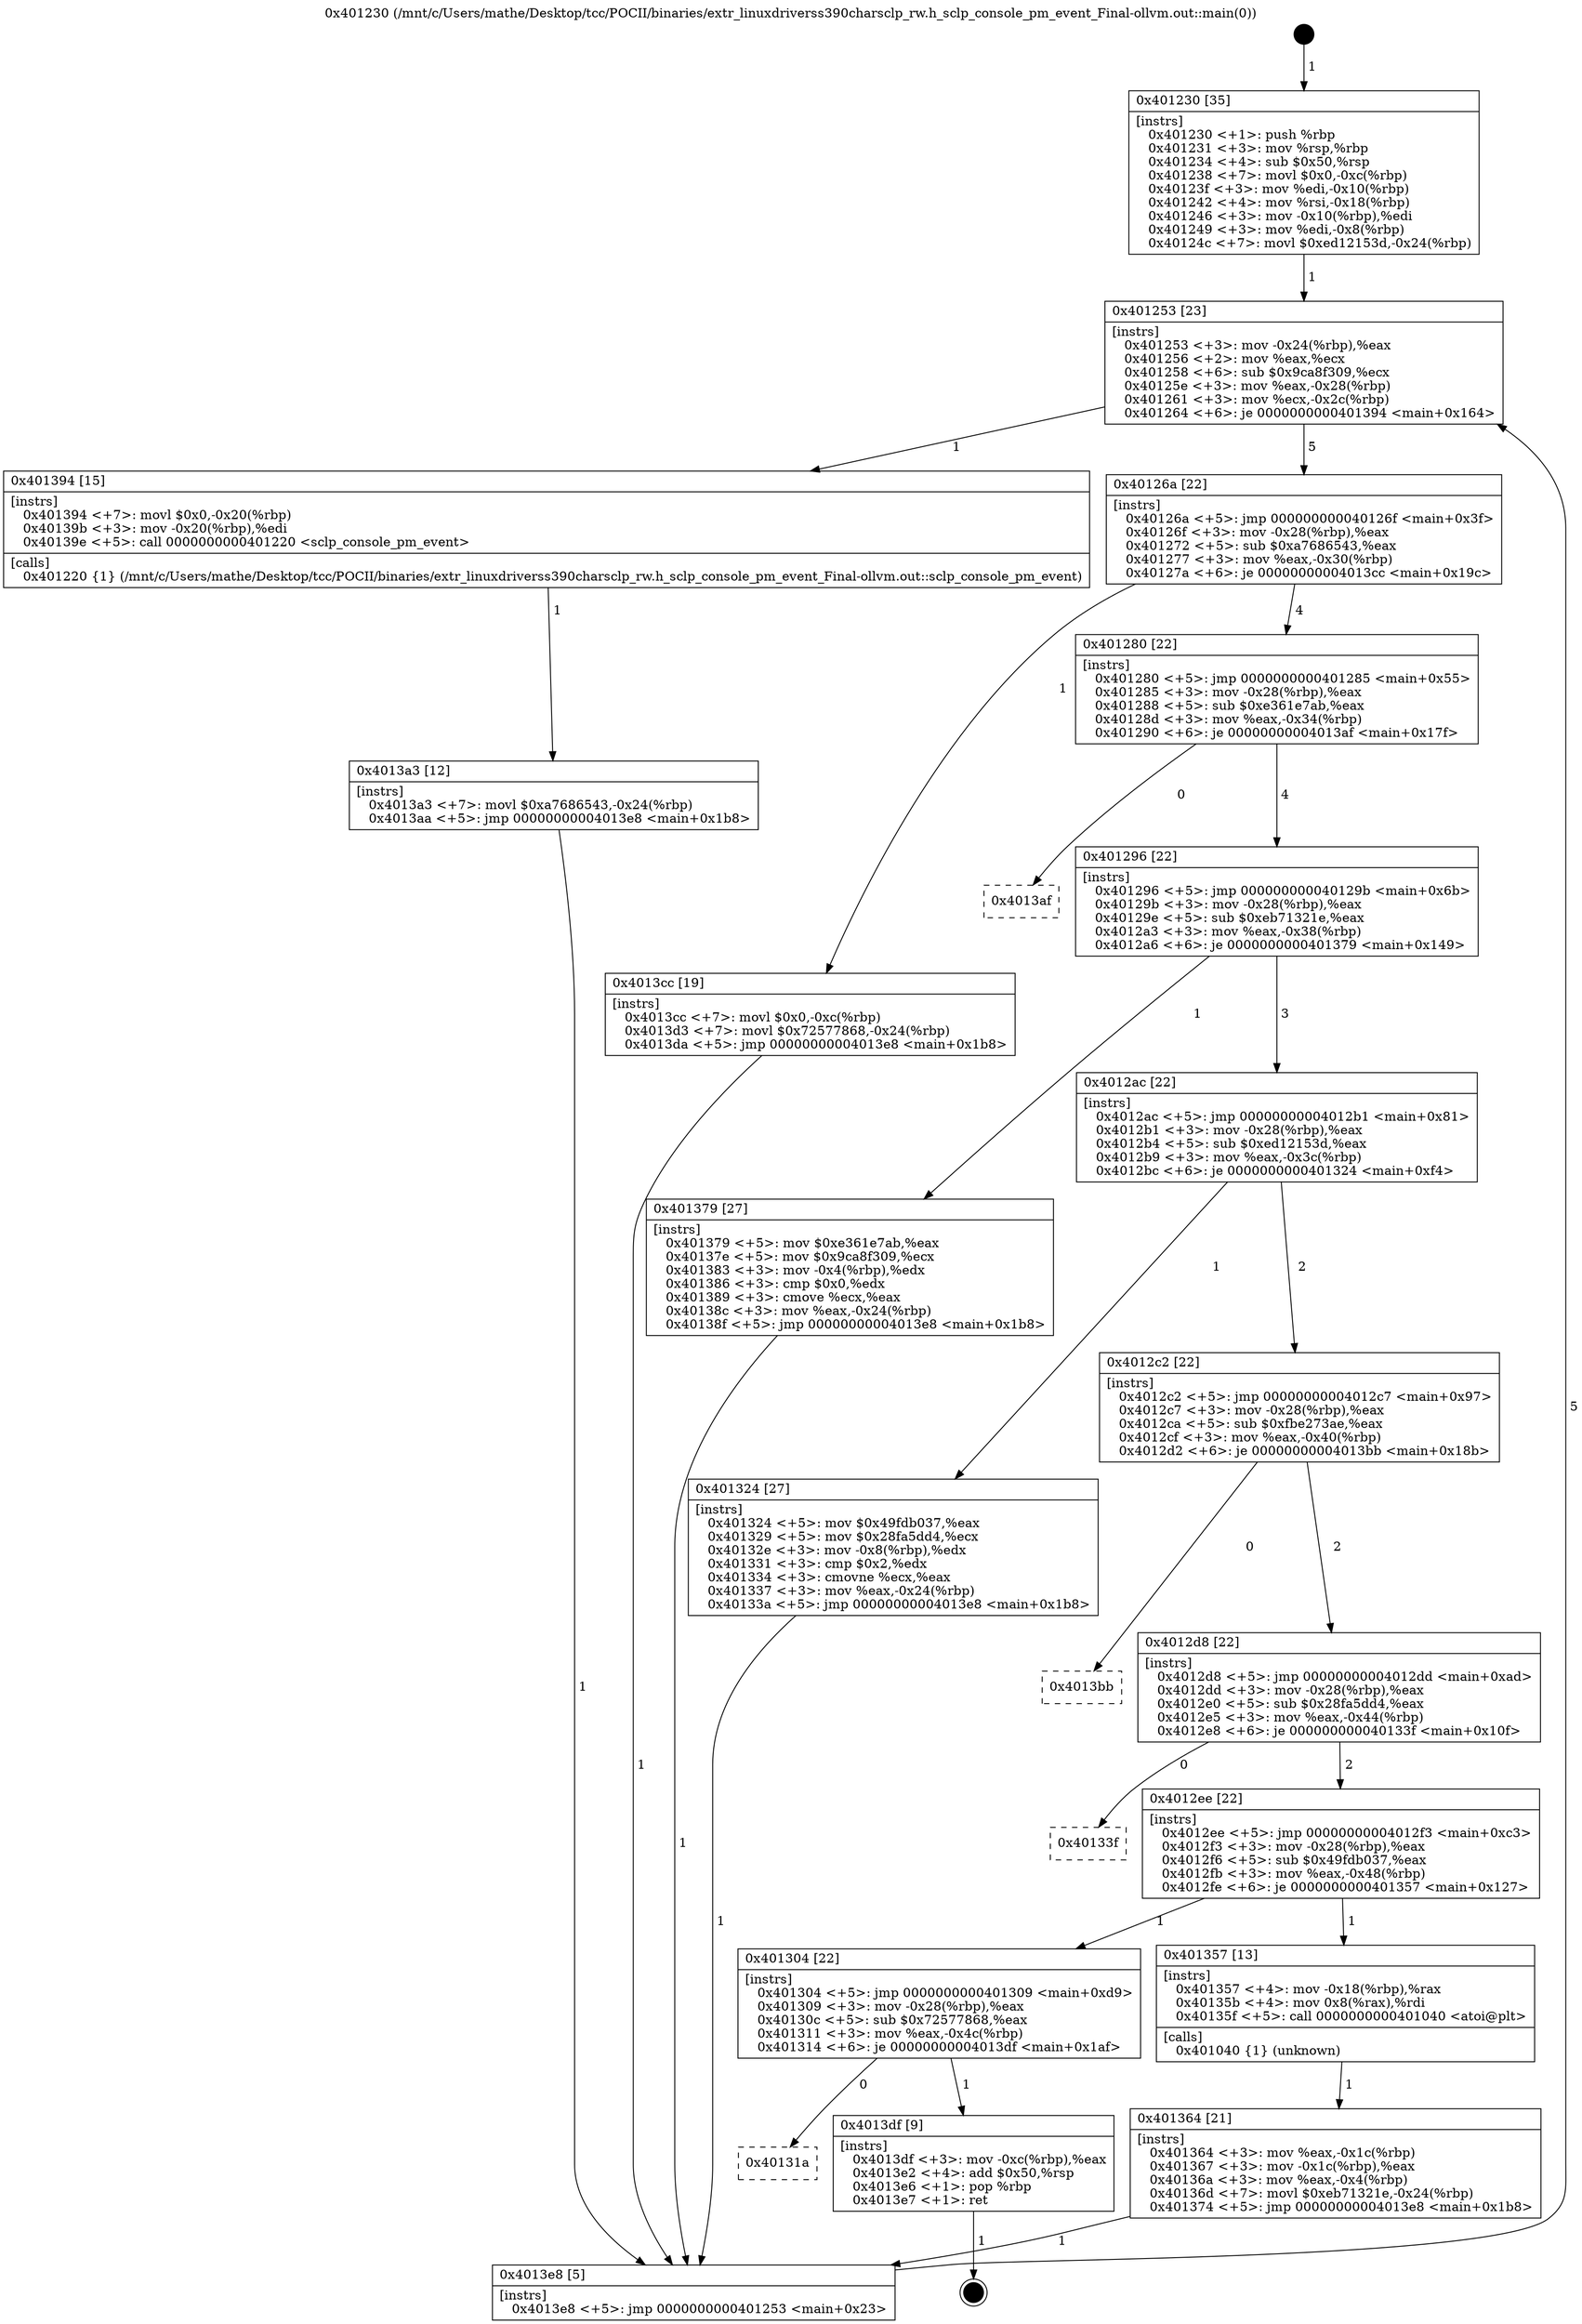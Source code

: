 digraph "0x401230" {
  label = "0x401230 (/mnt/c/Users/mathe/Desktop/tcc/POCII/binaries/extr_linuxdriverss390charsclp_rw.h_sclp_console_pm_event_Final-ollvm.out::main(0))"
  labelloc = "t"
  node[shape=record]

  Entry [label="",width=0.3,height=0.3,shape=circle,fillcolor=black,style=filled]
  "0x401253" [label="{
     0x401253 [23]\l
     | [instrs]\l
     &nbsp;&nbsp;0x401253 \<+3\>: mov -0x24(%rbp),%eax\l
     &nbsp;&nbsp;0x401256 \<+2\>: mov %eax,%ecx\l
     &nbsp;&nbsp;0x401258 \<+6\>: sub $0x9ca8f309,%ecx\l
     &nbsp;&nbsp;0x40125e \<+3\>: mov %eax,-0x28(%rbp)\l
     &nbsp;&nbsp;0x401261 \<+3\>: mov %ecx,-0x2c(%rbp)\l
     &nbsp;&nbsp;0x401264 \<+6\>: je 0000000000401394 \<main+0x164\>\l
  }"]
  "0x401394" [label="{
     0x401394 [15]\l
     | [instrs]\l
     &nbsp;&nbsp;0x401394 \<+7\>: movl $0x0,-0x20(%rbp)\l
     &nbsp;&nbsp;0x40139b \<+3\>: mov -0x20(%rbp),%edi\l
     &nbsp;&nbsp;0x40139e \<+5\>: call 0000000000401220 \<sclp_console_pm_event\>\l
     | [calls]\l
     &nbsp;&nbsp;0x401220 \{1\} (/mnt/c/Users/mathe/Desktop/tcc/POCII/binaries/extr_linuxdriverss390charsclp_rw.h_sclp_console_pm_event_Final-ollvm.out::sclp_console_pm_event)\l
  }"]
  "0x40126a" [label="{
     0x40126a [22]\l
     | [instrs]\l
     &nbsp;&nbsp;0x40126a \<+5\>: jmp 000000000040126f \<main+0x3f\>\l
     &nbsp;&nbsp;0x40126f \<+3\>: mov -0x28(%rbp),%eax\l
     &nbsp;&nbsp;0x401272 \<+5\>: sub $0xa7686543,%eax\l
     &nbsp;&nbsp;0x401277 \<+3\>: mov %eax,-0x30(%rbp)\l
     &nbsp;&nbsp;0x40127a \<+6\>: je 00000000004013cc \<main+0x19c\>\l
  }"]
  Exit [label="",width=0.3,height=0.3,shape=circle,fillcolor=black,style=filled,peripheries=2]
  "0x4013cc" [label="{
     0x4013cc [19]\l
     | [instrs]\l
     &nbsp;&nbsp;0x4013cc \<+7\>: movl $0x0,-0xc(%rbp)\l
     &nbsp;&nbsp;0x4013d3 \<+7\>: movl $0x72577868,-0x24(%rbp)\l
     &nbsp;&nbsp;0x4013da \<+5\>: jmp 00000000004013e8 \<main+0x1b8\>\l
  }"]
  "0x401280" [label="{
     0x401280 [22]\l
     | [instrs]\l
     &nbsp;&nbsp;0x401280 \<+5\>: jmp 0000000000401285 \<main+0x55\>\l
     &nbsp;&nbsp;0x401285 \<+3\>: mov -0x28(%rbp),%eax\l
     &nbsp;&nbsp;0x401288 \<+5\>: sub $0xe361e7ab,%eax\l
     &nbsp;&nbsp;0x40128d \<+3\>: mov %eax,-0x34(%rbp)\l
     &nbsp;&nbsp;0x401290 \<+6\>: je 00000000004013af \<main+0x17f\>\l
  }"]
  "0x40131a" [label="{
     0x40131a\l
  }", style=dashed]
  "0x4013af" [label="{
     0x4013af\l
  }", style=dashed]
  "0x401296" [label="{
     0x401296 [22]\l
     | [instrs]\l
     &nbsp;&nbsp;0x401296 \<+5\>: jmp 000000000040129b \<main+0x6b\>\l
     &nbsp;&nbsp;0x40129b \<+3\>: mov -0x28(%rbp),%eax\l
     &nbsp;&nbsp;0x40129e \<+5\>: sub $0xeb71321e,%eax\l
     &nbsp;&nbsp;0x4012a3 \<+3\>: mov %eax,-0x38(%rbp)\l
     &nbsp;&nbsp;0x4012a6 \<+6\>: je 0000000000401379 \<main+0x149\>\l
  }"]
  "0x4013df" [label="{
     0x4013df [9]\l
     | [instrs]\l
     &nbsp;&nbsp;0x4013df \<+3\>: mov -0xc(%rbp),%eax\l
     &nbsp;&nbsp;0x4013e2 \<+4\>: add $0x50,%rsp\l
     &nbsp;&nbsp;0x4013e6 \<+1\>: pop %rbp\l
     &nbsp;&nbsp;0x4013e7 \<+1\>: ret\l
  }"]
  "0x401379" [label="{
     0x401379 [27]\l
     | [instrs]\l
     &nbsp;&nbsp;0x401379 \<+5\>: mov $0xe361e7ab,%eax\l
     &nbsp;&nbsp;0x40137e \<+5\>: mov $0x9ca8f309,%ecx\l
     &nbsp;&nbsp;0x401383 \<+3\>: mov -0x4(%rbp),%edx\l
     &nbsp;&nbsp;0x401386 \<+3\>: cmp $0x0,%edx\l
     &nbsp;&nbsp;0x401389 \<+3\>: cmove %ecx,%eax\l
     &nbsp;&nbsp;0x40138c \<+3\>: mov %eax,-0x24(%rbp)\l
     &nbsp;&nbsp;0x40138f \<+5\>: jmp 00000000004013e8 \<main+0x1b8\>\l
  }"]
  "0x4012ac" [label="{
     0x4012ac [22]\l
     | [instrs]\l
     &nbsp;&nbsp;0x4012ac \<+5\>: jmp 00000000004012b1 \<main+0x81\>\l
     &nbsp;&nbsp;0x4012b1 \<+3\>: mov -0x28(%rbp),%eax\l
     &nbsp;&nbsp;0x4012b4 \<+5\>: sub $0xed12153d,%eax\l
     &nbsp;&nbsp;0x4012b9 \<+3\>: mov %eax,-0x3c(%rbp)\l
     &nbsp;&nbsp;0x4012bc \<+6\>: je 0000000000401324 \<main+0xf4\>\l
  }"]
  "0x4013a3" [label="{
     0x4013a3 [12]\l
     | [instrs]\l
     &nbsp;&nbsp;0x4013a3 \<+7\>: movl $0xa7686543,-0x24(%rbp)\l
     &nbsp;&nbsp;0x4013aa \<+5\>: jmp 00000000004013e8 \<main+0x1b8\>\l
  }"]
  "0x401324" [label="{
     0x401324 [27]\l
     | [instrs]\l
     &nbsp;&nbsp;0x401324 \<+5\>: mov $0x49fdb037,%eax\l
     &nbsp;&nbsp;0x401329 \<+5\>: mov $0x28fa5dd4,%ecx\l
     &nbsp;&nbsp;0x40132e \<+3\>: mov -0x8(%rbp),%edx\l
     &nbsp;&nbsp;0x401331 \<+3\>: cmp $0x2,%edx\l
     &nbsp;&nbsp;0x401334 \<+3\>: cmovne %ecx,%eax\l
     &nbsp;&nbsp;0x401337 \<+3\>: mov %eax,-0x24(%rbp)\l
     &nbsp;&nbsp;0x40133a \<+5\>: jmp 00000000004013e8 \<main+0x1b8\>\l
  }"]
  "0x4012c2" [label="{
     0x4012c2 [22]\l
     | [instrs]\l
     &nbsp;&nbsp;0x4012c2 \<+5\>: jmp 00000000004012c7 \<main+0x97\>\l
     &nbsp;&nbsp;0x4012c7 \<+3\>: mov -0x28(%rbp),%eax\l
     &nbsp;&nbsp;0x4012ca \<+5\>: sub $0xfbe273ae,%eax\l
     &nbsp;&nbsp;0x4012cf \<+3\>: mov %eax,-0x40(%rbp)\l
     &nbsp;&nbsp;0x4012d2 \<+6\>: je 00000000004013bb \<main+0x18b\>\l
  }"]
  "0x4013e8" [label="{
     0x4013e8 [5]\l
     | [instrs]\l
     &nbsp;&nbsp;0x4013e8 \<+5\>: jmp 0000000000401253 \<main+0x23\>\l
  }"]
  "0x401230" [label="{
     0x401230 [35]\l
     | [instrs]\l
     &nbsp;&nbsp;0x401230 \<+1\>: push %rbp\l
     &nbsp;&nbsp;0x401231 \<+3\>: mov %rsp,%rbp\l
     &nbsp;&nbsp;0x401234 \<+4\>: sub $0x50,%rsp\l
     &nbsp;&nbsp;0x401238 \<+7\>: movl $0x0,-0xc(%rbp)\l
     &nbsp;&nbsp;0x40123f \<+3\>: mov %edi,-0x10(%rbp)\l
     &nbsp;&nbsp;0x401242 \<+4\>: mov %rsi,-0x18(%rbp)\l
     &nbsp;&nbsp;0x401246 \<+3\>: mov -0x10(%rbp),%edi\l
     &nbsp;&nbsp;0x401249 \<+3\>: mov %edi,-0x8(%rbp)\l
     &nbsp;&nbsp;0x40124c \<+7\>: movl $0xed12153d,-0x24(%rbp)\l
  }"]
  "0x401364" [label="{
     0x401364 [21]\l
     | [instrs]\l
     &nbsp;&nbsp;0x401364 \<+3\>: mov %eax,-0x1c(%rbp)\l
     &nbsp;&nbsp;0x401367 \<+3\>: mov -0x1c(%rbp),%eax\l
     &nbsp;&nbsp;0x40136a \<+3\>: mov %eax,-0x4(%rbp)\l
     &nbsp;&nbsp;0x40136d \<+7\>: movl $0xeb71321e,-0x24(%rbp)\l
     &nbsp;&nbsp;0x401374 \<+5\>: jmp 00000000004013e8 \<main+0x1b8\>\l
  }"]
  "0x4013bb" [label="{
     0x4013bb\l
  }", style=dashed]
  "0x4012d8" [label="{
     0x4012d8 [22]\l
     | [instrs]\l
     &nbsp;&nbsp;0x4012d8 \<+5\>: jmp 00000000004012dd \<main+0xad\>\l
     &nbsp;&nbsp;0x4012dd \<+3\>: mov -0x28(%rbp),%eax\l
     &nbsp;&nbsp;0x4012e0 \<+5\>: sub $0x28fa5dd4,%eax\l
     &nbsp;&nbsp;0x4012e5 \<+3\>: mov %eax,-0x44(%rbp)\l
     &nbsp;&nbsp;0x4012e8 \<+6\>: je 000000000040133f \<main+0x10f\>\l
  }"]
  "0x401304" [label="{
     0x401304 [22]\l
     | [instrs]\l
     &nbsp;&nbsp;0x401304 \<+5\>: jmp 0000000000401309 \<main+0xd9\>\l
     &nbsp;&nbsp;0x401309 \<+3\>: mov -0x28(%rbp),%eax\l
     &nbsp;&nbsp;0x40130c \<+5\>: sub $0x72577868,%eax\l
     &nbsp;&nbsp;0x401311 \<+3\>: mov %eax,-0x4c(%rbp)\l
     &nbsp;&nbsp;0x401314 \<+6\>: je 00000000004013df \<main+0x1af\>\l
  }"]
  "0x40133f" [label="{
     0x40133f\l
  }", style=dashed]
  "0x4012ee" [label="{
     0x4012ee [22]\l
     | [instrs]\l
     &nbsp;&nbsp;0x4012ee \<+5\>: jmp 00000000004012f3 \<main+0xc3\>\l
     &nbsp;&nbsp;0x4012f3 \<+3\>: mov -0x28(%rbp),%eax\l
     &nbsp;&nbsp;0x4012f6 \<+5\>: sub $0x49fdb037,%eax\l
     &nbsp;&nbsp;0x4012fb \<+3\>: mov %eax,-0x48(%rbp)\l
     &nbsp;&nbsp;0x4012fe \<+6\>: je 0000000000401357 \<main+0x127\>\l
  }"]
  "0x401357" [label="{
     0x401357 [13]\l
     | [instrs]\l
     &nbsp;&nbsp;0x401357 \<+4\>: mov -0x18(%rbp),%rax\l
     &nbsp;&nbsp;0x40135b \<+4\>: mov 0x8(%rax),%rdi\l
     &nbsp;&nbsp;0x40135f \<+5\>: call 0000000000401040 \<atoi@plt\>\l
     | [calls]\l
     &nbsp;&nbsp;0x401040 \{1\} (unknown)\l
  }"]
  Entry -> "0x401230" [label=" 1"]
  "0x401253" -> "0x401394" [label=" 1"]
  "0x401253" -> "0x40126a" [label=" 5"]
  "0x4013df" -> Exit [label=" 1"]
  "0x40126a" -> "0x4013cc" [label=" 1"]
  "0x40126a" -> "0x401280" [label=" 4"]
  "0x401304" -> "0x40131a" [label=" 0"]
  "0x401280" -> "0x4013af" [label=" 0"]
  "0x401280" -> "0x401296" [label=" 4"]
  "0x401304" -> "0x4013df" [label=" 1"]
  "0x401296" -> "0x401379" [label=" 1"]
  "0x401296" -> "0x4012ac" [label=" 3"]
  "0x4013cc" -> "0x4013e8" [label=" 1"]
  "0x4012ac" -> "0x401324" [label=" 1"]
  "0x4012ac" -> "0x4012c2" [label=" 2"]
  "0x401324" -> "0x4013e8" [label=" 1"]
  "0x401230" -> "0x401253" [label=" 1"]
  "0x4013e8" -> "0x401253" [label=" 5"]
  "0x4013a3" -> "0x4013e8" [label=" 1"]
  "0x4012c2" -> "0x4013bb" [label=" 0"]
  "0x4012c2" -> "0x4012d8" [label=" 2"]
  "0x401394" -> "0x4013a3" [label=" 1"]
  "0x4012d8" -> "0x40133f" [label=" 0"]
  "0x4012d8" -> "0x4012ee" [label=" 2"]
  "0x401379" -> "0x4013e8" [label=" 1"]
  "0x4012ee" -> "0x401357" [label=" 1"]
  "0x4012ee" -> "0x401304" [label=" 1"]
  "0x401357" -> "0x401364" [label=" 1"]
  "0x401364" -> "0x4013e8" [label=" 1"]
}
